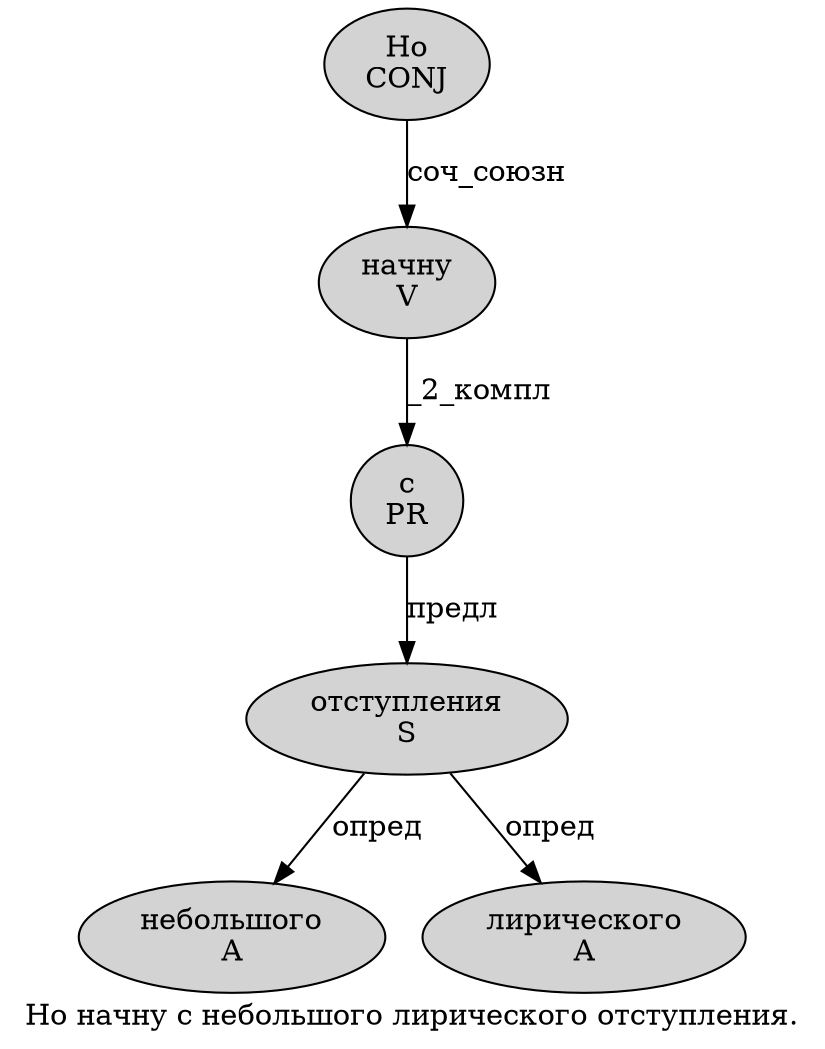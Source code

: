 digraph SENTENCE_4937 {
	graph [label="Но начну с небольшого лирического отступления."]
	node [style=filled]
		0 [label="Но
CONJ" color="" fillcolor=lightgray penwidth=1 shape=ellipse]
		1 [label="начну
V" color="" fillcolor=lightgray penwidth=1 shape=ellipse]
		2 [label="с
PR" color="" fillcolor=lightgray penwidth=1 shape=ellipse]
		3 [label="небольшого
A" color="" fillcolor=lightgray penwidth=1 shape=ellipse]
		4 [label="лирического
A" color="" fillcolor=lightgray penwidth=1 shape=ellipse]
		5 [label="отступления
S" color="" fillcolor=lightgray penwidth=1 shape=ellipse]
			0 -> 1 [label="соч_союзн"]
			2 -> 5 [label="предл"]
			1 -> 2 [label="_2_компл"]
			5 -> 3 [label="опред"]
			5 -> 4 [label="опред"]
}